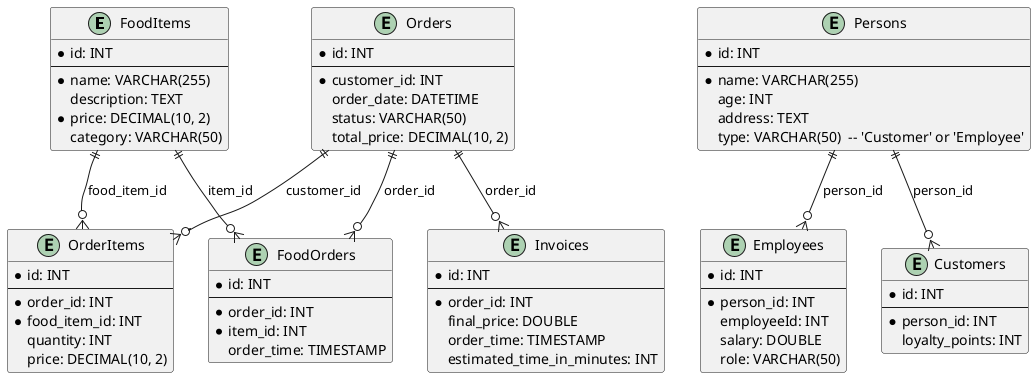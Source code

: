 @startuml
entity "FoodItems" {
  *id: INT
  --
  *name: VARCHAR(255)
  description: TEXT
  *price: DECIMAL(10, 2)
  category: VARCHAR(50)
}

entity "Persons" {
  *id: INT
  --
  *name: VARCHAR(255)
  age: INT
  address: TEXT
  type: VARCHAR(50)  -- 'Customer' or 'Employee'
}

entity "Employees" {
  *id: INT
  --
  *person_id: INT
  employeeId: INT
  salary: DOUBLE
  role: VARCHAR(50)
}

entity "Customers" {
  *id: INT
  --
  *person_id: INT
  loyalty_points: INT
}

entity "Orders" {
  *id: INT
  --
  *customer_id: INT
  order_date: DATETIME
  status: VARCHAR(50)
  total_price: DECIMAL(10, 2)
}

entity "OrderItems" {
  *id: INT
  --
  *order_id: INT
  *food_item_id: INT
  quantity: INT
  price: DECIMAL(10, 2)
}

entity "FoodOrders" {
  *id: INT
  --
  *order_id: INT
  *item_id: INT
  order_time: TIMESTAMP
}

entity "Invoices" {
  *id: INT
  --
  *order_id: INT
  final_price: DOUBLE
  order_time: TIMESTAMP
  estimated_time_in_minutes: INT
}

' Relationships
Persons ||--o{ Employees : person_id
Persons ||--o{ Customers : person_id
Orders ||--o{ OrderItems : customer_id
FoodItems ||--o{ OrderItems : food_item_id
Orders ||--o{ FoodOrders : order_id
FoodItems ||--o{ FoodOrders : item_id
Orders ||--o{ Invoices : order_id
@enduml
